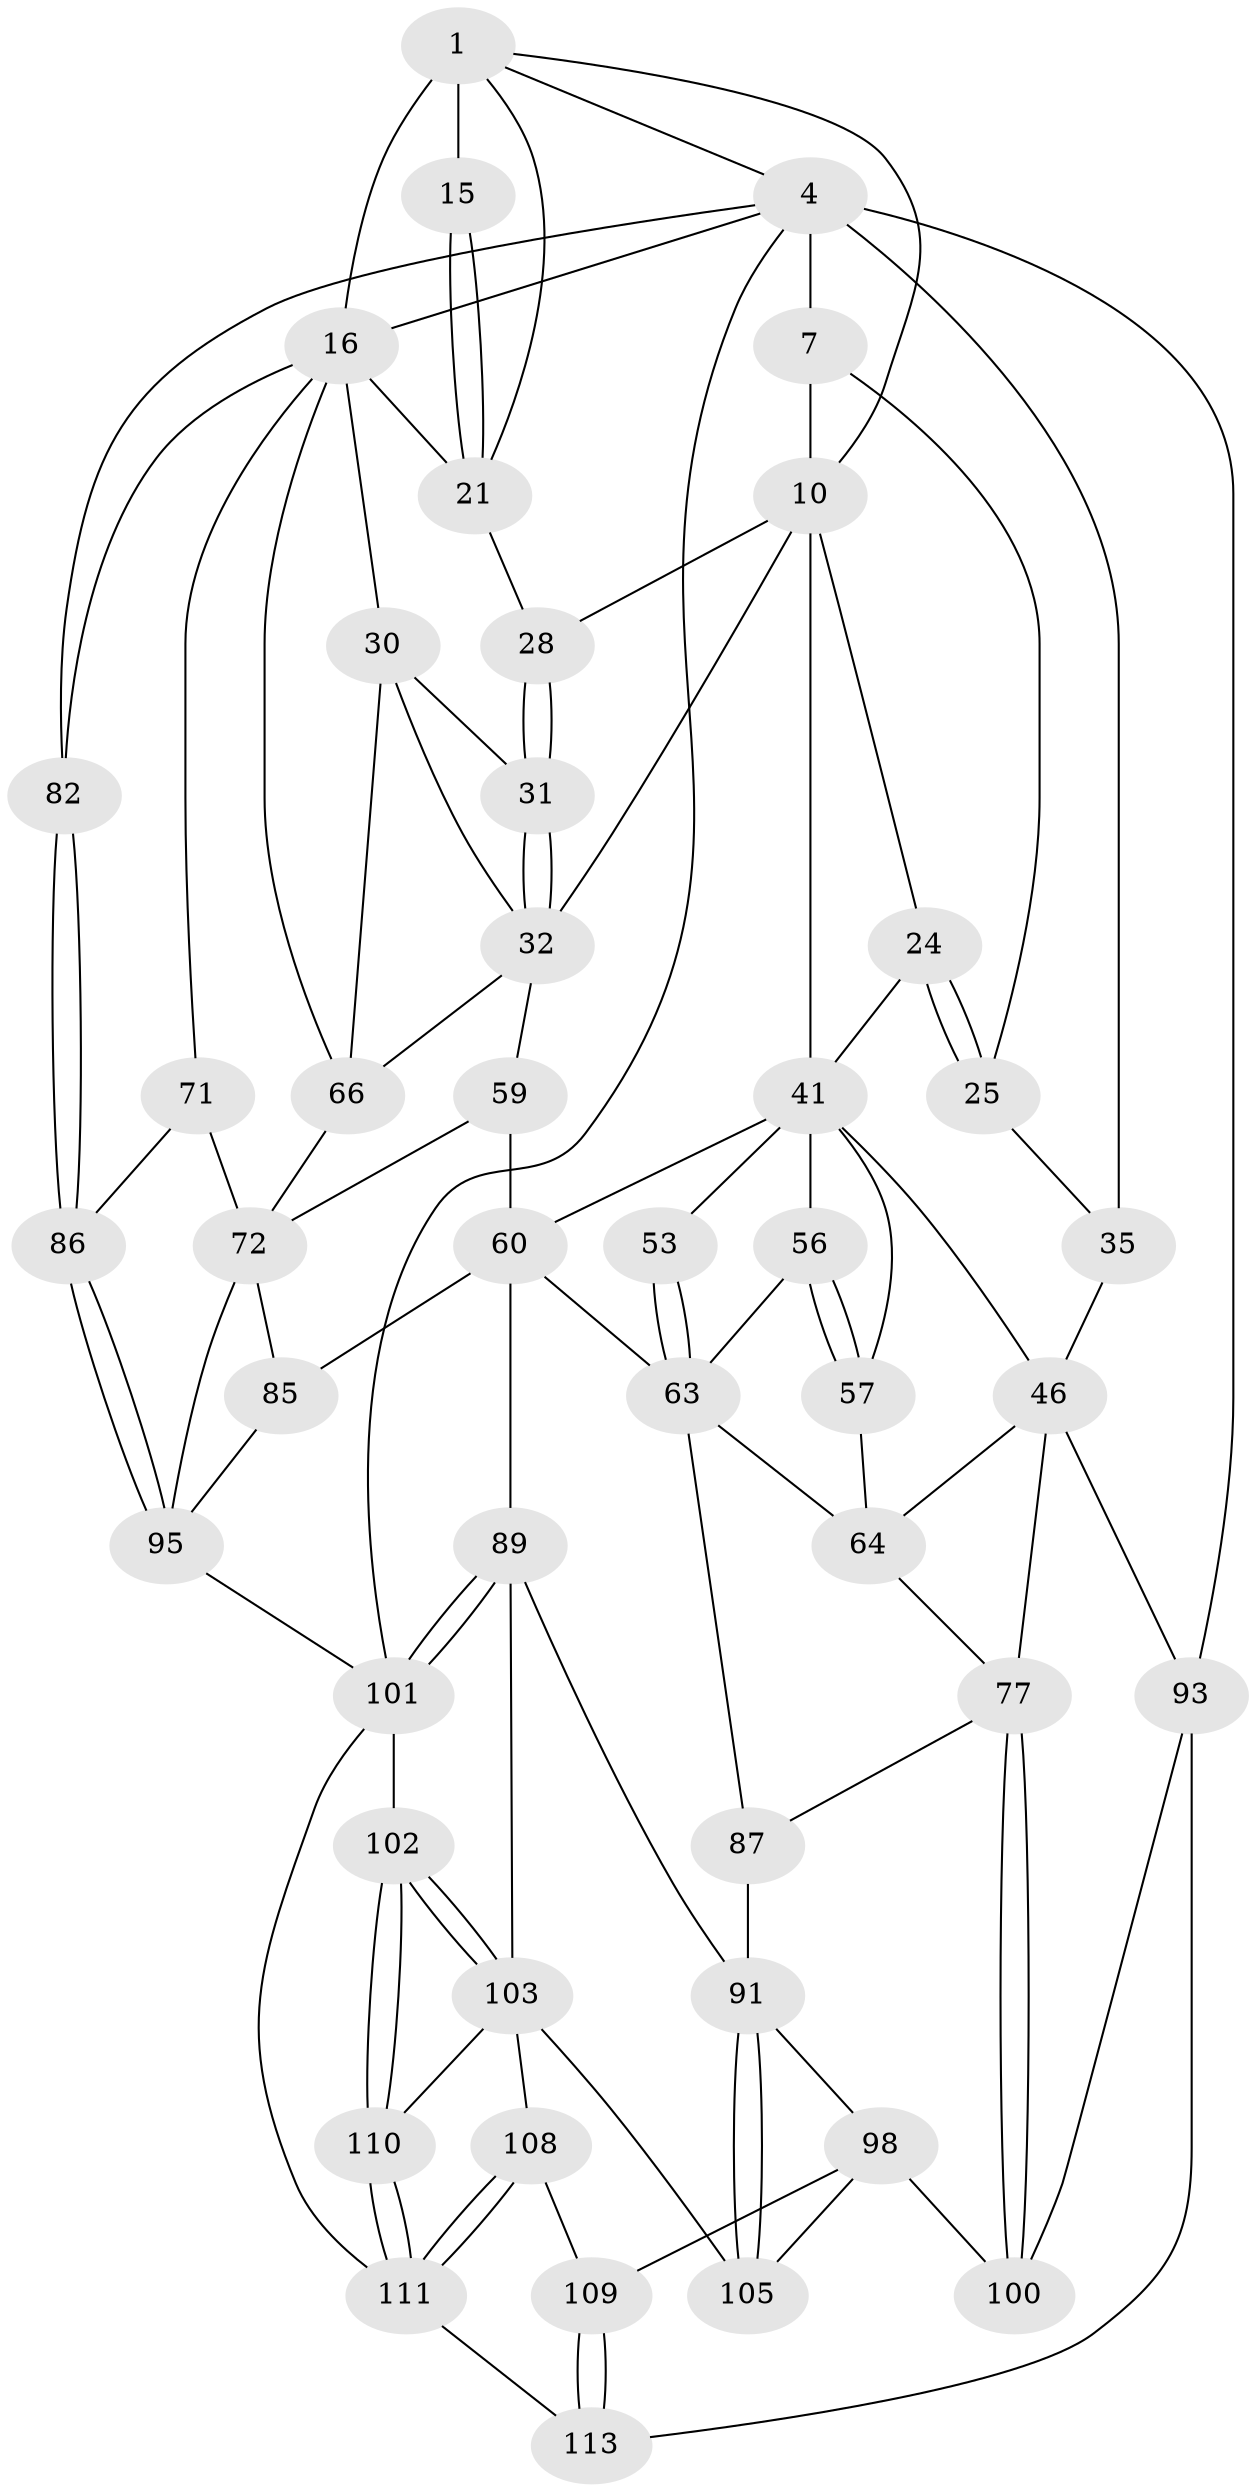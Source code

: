 // original degree distribution, {3: 0.034482758620689655, 4: 0.2413793103448276, 6: 0.25862068965517243, 5: 0.46551724137931033}
// Generated by graph-tools (version 1.1) at 2025/21/03/04/25 18:21:43]
// undirected, 46 vertices, 105 edges
graph export_dot {
graph [start="1"]
  node [color=gray90,style=filled];
  1 [pos="+0.6362764373863969+0",super="+2+8"];
  4 [pos="+1+0",super="+5+81"];
  7 [pos="+0.34189837043870436+0",super="+13"];
  10 [pos="+0.6007292198435601+0.13993298002313032",super="+27+11"];
  15 [pos="+0.8256239645450059+0.11364544178686824"];
  16 [pos="+0.8886311701925036+0.07053751055565574",super="+17"];
  21 [pos="+0.8772459887984907+0.22820997698760712",super="+22"];
  24 [pos="+0.28475887489693336+0.26805254236454173",super="+37"];
  25 [pos="+0.1838126765248853+0.19680025013490027",super="+34"];
  28 [pos="+0.7312875586940205+0.37371483767581726"];
  30 [pos="+0.8180367504514305+0.3846643492425824",super="+50"];
  31 [pos="+0.7299395272268618+0.3866939147701511"];
  32 [pos="+0.7214326309223578+0.39081659822745796",super="+48"];
  35 [pos="+0.09985180872009705+0.247817327181501",super="+39+36"];
  41 [pos="+0.49471391004903587+0.39920417497397065",super="+42+52"];
  46 [pos="+0+0.5198455575769241",super="+47+65"];
  53 [pos="+0.46907127404507415+0.5599999679245387"];
  56 [pos="+0.3479230751188772+0.6187695017176658"];
  57 [pos="+0.24457123583719848+0.5124820782101195"];
  59 [pos="+0.6932198393426887+0.6197197335502256"];
  60 [pos="+0.6133498727343839+0.6476214504258405",super="+61"];
  63 [pos="+0.4686542044696385+0.6490346130678348",super="+73"];
  64 [pos="+0.20317300232364874+0.5636131731816905",super="+75"];
  66 [pos="+1+0.39842388975076415",super="+67+69"];
  71 [pos="+0.9724198435430567+0.6766531337672615",super="+83"];
  72 [pos="+0.8917430893557265+0.6404610308039477",super="+79"];
  77 [pos="+0.08548215196333055+0.7329356554817864",super="+78"];
  82 [pos="+1+1"];
  85 [pos="+0.7662424306086123+0.8034546669122481",super="+97"];
  86 [pos="+1+1"];
  87 [pos="+0.2988472182304088+0.742882760579684"];
  89 [pos="+0.5368967491037024+0.7545352131031998",super="+90"];
  91 [pos="+0.43079993616129497+0.8188944232582336",super="+92"];
  93 [pos="+0+0.7133516357193282",super="+94+112"];
  95 [pos="+0.9774508233030125+0.8977023002400023",super="+96"];
  98 [pos="+0.27951957928098015+0.815259037062458",super="+99"];
  100 [pos="+0.19061627285366892+0.8994878513754481"];
  101 [pos="+0.6118375771954694+0.9183273469983243",super="+104"];
  102 [pos="+0.5391940305248613+0.9229191251551877"];
  103 [pos="+0.48310592611486647+0.9105803508593177",super="+106"];
  105 [pos="+0.40068629055890115+0.884034217903909"];
  108 [pos="+0.3893784779185605+0.9274066324769061"];
  109 [pos="+0.22228256155947942+0.9203257043734998"];
  110 [pos="+0.45557975159300795+0.9936820613960178"];
  111 [pos="+0.41852061843127036+1",super="+116"];
  113 [pos="+0.24119820251416535+1",super="+114"];
  1 -- 16 [weight=2];
  1 -- 4;
  1 -- 15 [weight=2];
  1 -- 10;
  1 -- 21;
  4 -- 7 [weight=2];
  4 -- 93 [weight=2];
  4 -- 82;
  4 -- 16;
  4 -- 101;
  4 -- 35;
  7 -- 25;
  7 -- 10;
  10 -- 28;
  10 -- 32 [weight=2];
  10 -- 24;
  10 -- 41 [weight=3];
  15 -- 21;
  15 -- 21;
  16 -- 66;
  16 -- 82;
  16 -- 21;
  16 -- 71;
  16 -- 30;
  21 -- 28;
  24 -- 25 [weight=2];
  24 -- 25;
  24 -- 41;
  25 -- 35 [weight=2];
  28 -- 31;
  28 -- 31;
  30 -- 31;
  30 -- 66;
  30 -- 32;
  31 -- 32;
  31 -- 32;
  32 -- 66;
  32 -- 59;
  35 -- 46 [weight=2];
  41 -- 53 [weight=2];
  41 -- 56;
  41 -- 46;
  41 -- 57;
  41 -- 60;
  46 -- 64;
  46 -- 77;
  46 -- 93;
  53 -- 63;
  53 -- 63;
  56 -- 57;
  56 -- 57;
  56 -- 63;
  57 -- 64;
  59 -- 60;
  59 -- 72;
  60 -- 89;
  60 -- 85 [weight=2];
  60 -- 63;
  63 -- 64;
  63 -- 87;
  64 -- 77;
  66 -- 72;
  71 -- 72 [weight=2];
  71 -- 86;
  72 -- 85;
  72 -- 95;
  77 -- 100;
  77 -- 100;
  77 -- 87;
  82 -- 86;
  82 -- 86;
  85 -- 95;
  86 -- 95;
  86 -- 95;
  87 -- 91;
  89 -- 101;
  89 -- 101;
  89 -- 91;
  89 -- 103;
  91 -- 105;
  91 -- 105;
  91 -- 98;
  93 -- 100;
  93 -- 113 [weight=2];
  95 -- 101;
  98 -- 105;
  98 -- 100;
  98 -- 109;
  101 -- 102;
  101 -- 111;
  102 -- 103;
  102 -- 103;
  102 -- 110;
  102 -- 110;
  103 -- 105;
  103 -- 108;
  103 -- 110;
  108 -- 109;
  108 -- 111;
  108 -- 111;
  109 -- 113;
  109 -- 113;
  110 -- 111;
  110 -- 111;
  111 -- 113;
}

